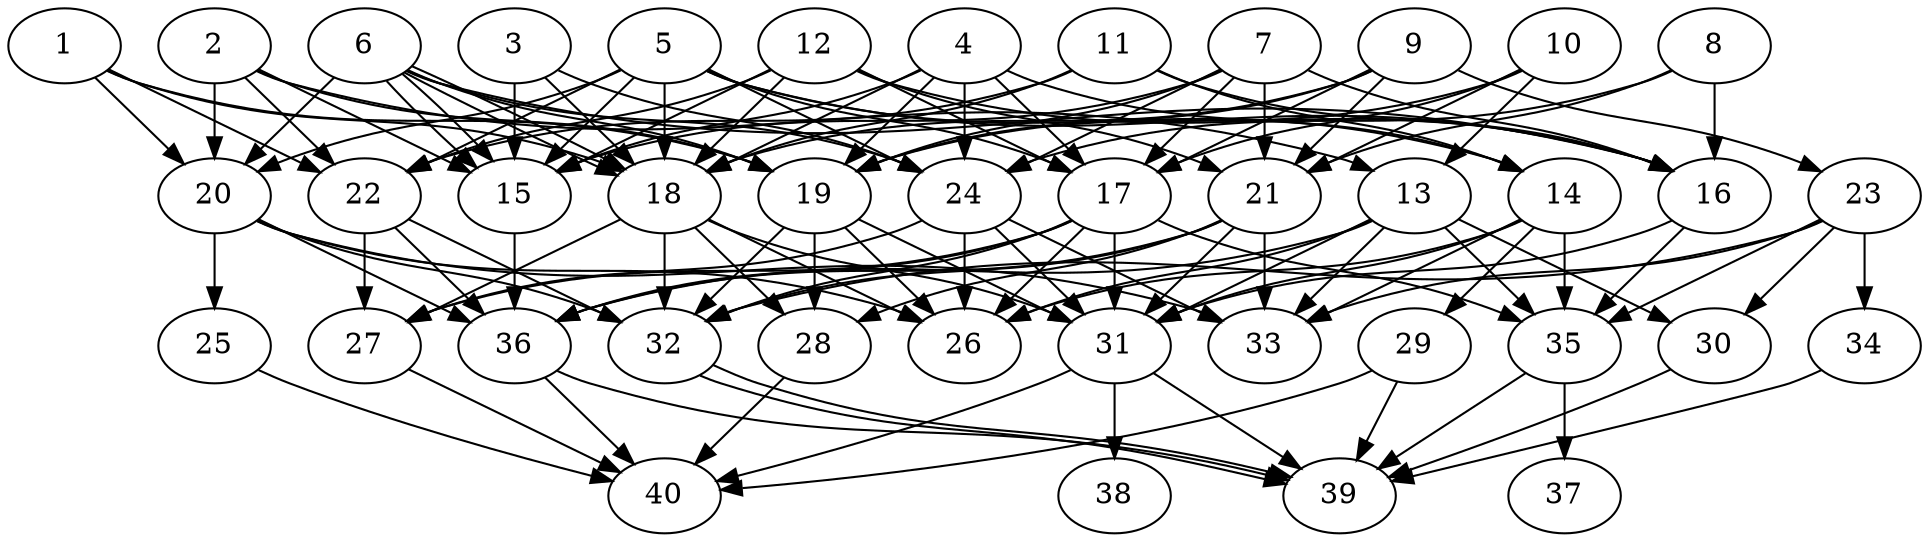 // DAG automatically generated by daggen at Thu Oct  3 14:06:49 2019
// ./daggen --dot -n 40 --ccr 0.3 --fat 0.7 --regular 0.9 --density 0.7 --mindata 5242880 --maxdata 52428800 
digraph G {
  1 [size="44735147", alpha="0.12", expect_size="13420544"] 
  1 -> 18 [size ="13420544"]
  1 -> 19 [size ="13420544"]
  1 -> 20 [size ="13420544"]
  1 -> 22 [size ="13420544"]
  2 [size="56091307", alpha="0.08", expect_size="16827392"] 
  2 -> 13 [size ="16827392"]
  2 -> 15 [size ="16827392"]
  2 -> 19 [size ="16827392"]
  2 -> 20 [size ="16827392"]
  2 -> 22 [size ="16827392"]
  3 [size="63788373", alpha="0.10", expect_size="19136512"] 
  3 -> 15 [size ="19136512"]
  3 -> 18 [size ="19136512"]
  3 -> 24 [size ="19136512"]
  4 [size="17967787", alpha="0.08", expect_size="5390336"] 
  4 -> 14 [size ="5390336"]
  4 -> 15 [size ="5390336"]
  4 -> 17 [size ="5390336"]
  4 -> 18 [size ="5390336"]
  4 -> 19 [size ="5390336"]
  4 -> 24 [size ="5390336"]
  5 [size="33570133", alpha="0.03", expect_size="10071040"] 
  5 -> 14 [size ="10071040"]
  5 -> 15 [size ="10071040"]
  5 -> 16 [size ="10071040"]
  5 -> 17 [size ="10071040"]
  5 -> 18 [size ="10071040"]
  5 -> 20 [size ="10071040"]
  5 -> 22 [size ="10071040"]
  5 -> 24 [size ="10071040"]
  6 [size="141922987", alpha="0.01", expect_size="42576896"] 
  6 -> 15 [size ="42576896"]
  6 -> 15 [size ="42576896"]
  6 -> 16 [size ="42576896"]
  6 -> 18 [size ="42576896"]
  6 -> 18 [size ="42576896"]
  6 -> 19 [size ="42576896"]
  6 -> 20 [size ="42576896"]
  6 -> 24 [size ="42576896"]
  7 [size="36024320", alpha="0.10", expect_size="10807296"] 
  7 -> 15 [size ="10807296"]
  7 -> 16 [size ="10807296"]
  7 -> 17 [size ="10807296"]
  7 -> 19 [size ="10807296"]
  7 -> 21 [size ="10807296"]
  7 -> 24 [size ="10807296"]
  8 [size="70570667", alpha="0.04", expect_size="21171200"] 
  8 -> 16 [size ="21171200"]
  8 -> 21 [size ="21171200"]
  8 -> 24 [size ="21171200"]
  9 [size="65058133", alpha="0.05", expect_size="19517440"] 
  9 -> 17 [size ="19517440"]
  9 -> 18 [size ="19517440"]
  9 -> 19 [size ="19517440"]
  9 -> 21 [size ="19517440"]
  9 -> 23 [size ="19517440"]
  10 [size="96129707", alpha="0.13", expect_size="28838912"] 
  10 -> 13 [size ="28838912"]
  10 -> 17 [size ="28838912"]
  10 -> 19 [size ="28838912"]
  10 -> 21 [size ="28838912"]
  11 [size="55128747", alpha="0.19", expect_size="16538624"] 
  11 -> 14 [size ="16538624"]
  11 -> 16 [size ="16538624"]
  11 -> 18 [size ="16538624"]
  11 -> 22 [size ="16538624"]
  12 [size="147906560", alpha="0.01", expect_size="44371968"] 
  12 -> 15 [size ="44371968"]
  12 -> 16 [size ="44371968"]
  12 -> 17 [size ="44371968"]
  12 -> 18 [size ="44371968"]
  12 -> 21 [size ="44371968"]
  12 -> 22 [size ="44371968"]
  13 [size="56954880", alpha="0.07", expect_size="17086464"] 
  13 -> 26 [size ="17086464"]
  13 -> 30 [size ="17086464"]
  13 -> 31 [size ="17086464"]
  13 -> 33 [size ="17086464"]
  13 -> 35 [size ="17086464"]
  13 -> 36 [size ="17086464"]
  14 [size="137663147", alpha="0.04", expect_size="41298944"] 
  14 -> 26 [size ="41298944"]
  14 -> 29 [size ="41298944"]
  14 -> 31 [size ="41298944"]
  14 -> 33 [size ="41298944"]
  14 -> 35 [size ="41298944"]
  15 [size="42366293", alpha="0.09", expect_size="12709888"] 
  15 -> 36 [size ="12709888"]
  16 [size="67556693", alpha="0.02", expect_size="20267008"] 
  16 -> 31 [size ="20267008"]
  16 -> 35 [size ="20267008"]
  17 [size="77090133", alpha="0.03", expect_size="23127040"] 
  17 -> 26 [size ="23127040"]
  17 -> 27 [size ="23127040"]
  17 -> 31 [size ="23127040"]
  17 -> 32 [size ="23127040"]
  17 -> 35 [size ="23127040"]
  17 -> 36 [size ="23127040"]
  18 [size="153763840", alpha="0.06", expect_size="46129152"] 
  18 -> 26 [size ="46129152"]
  18 -> 27 [size ="46129152"]
  18 -> 28 [size ="46129152"]
  18 -> 31 [size ="46129152"]
  18 -> 32 [size ="46129152"]
  19 [size="28317013", alpha="0.13", expect_size="8495104"] 
  19 -> 26 [size ="8495104"]
  19 -> 28 [size ="8495104"]
  19 -> 31 [size ="8495104"]
  19 -> 32 [size ="8495104"]
  20 [size="66416640", alpha="0.03", expect_size="19924992"] 
  20 -> 25 [size ="19924992"]
  20 -> 26 [size ="19924992"]
  20 -> 32 [size ="19924992"]
  20 -> 33 [size ="19924992"]
  20 -> 36 [size ="19924992"]
  21 [size="169823573", alpha="0.17", expect_size="50947072"] 
  21 -> 28 [size ="50947072"]
  21 -> 31 [size ="50947072"]
  21 -> 32 [size ="50947072"]
  21 -> 33 [size ="50947072"]
  21 -> 36 [size ="50947072"]
  22 [size="158255787", alpha="0.15", expect_size="47476736"] 
  22 -> 27 [size ="47476736"]
  22 -> 32 [size ="47476736"]
  22 -> 36 [size ="47476736"]
  23 [size="169004373", alpha="0.20", expect_size="50701312"] 
  23 -> 30 [size ="50701312"]
  23 -> 32 [size ="50701312"]
  23 -> 33 [size ="50701312"]
  23 -> 34 [size ="50701312"]
  23 -> 35 [size ="50701312"]
  24 [size="64324267", alpha="0.04", expect_size="19297280"] 
  24 -> 26 [size ="19297280"]
  24 -> 27 [size ="19297280"]
  24 -> 31 [size ="19297280"]
  24 -> 33 [size ="19297280"]
  25 [size="92777813", alpha="0.11", expect_size="27833344"] 
  25 -> 40 [size ="27833344"]
  26 [size="162785280", alpha="0.13", expect_size="48835584"] 
  27 [size="20718933", alpha="0.18", expect_size="6215680"] 
  27 -> 40 [size ="6215680"]
  28 [size="47889067", alpha="0.09", expect_size="14366720"] 
  28 -> 40 [size ="14366720"]
  29 [size="94672213", alpha="0.07", expect_size="28401664"] 
  29 -> 39 [size ="28401664"]
  29 -> 40 [size ="28401664"]
  30 [size="39703893", alpha="0.14", expect_size="11911168"] 
  30 -> 39 [size ="11911168"]
  31 [size="64727040", alpha="0.07", expect_size="19418112"] 
  31 -> 38 [size ="19418112"]
  31 -> 39 [size ="19418112"]
  31 -> 40 [size ="19418112"]
  32 [size="39717547", alpha="0.16", expect_size="11915264"] 
  32 -> 39 [size ="11915264"]
  32 -> 39 [size ="11915264"]
  33 [size="160576853", alpha="0.10", expect_size="48173056"] 
  34 [size="159047680", alpha="0.19", expect_size="47714304"] 
  34 -> 39 [size ="47714304"]
  35 [size="35621547", alpha="0.11", expect_size="10686464"] 
  35 -> 37 [size ="10686464"]
  35 -> 39 [size ="10686464"]
  36 [size="120965120", alpha="0.10", expect_size="36289536"] 
  36 -> 39 [size ="36289536"]
  36 -> 40 [size ="36289536"]
  37 [size="67672747", alpha="0.16", expect_size="20301824"] 
  38 [size="51572053", alpha="0.20", expect_size="15471616"] 
  39 [size="125767680", alpha="0.05", expect_size="37730304"] 
  40 [size="23265280", alpha="0.16", expect_size="6979584"] 
}
